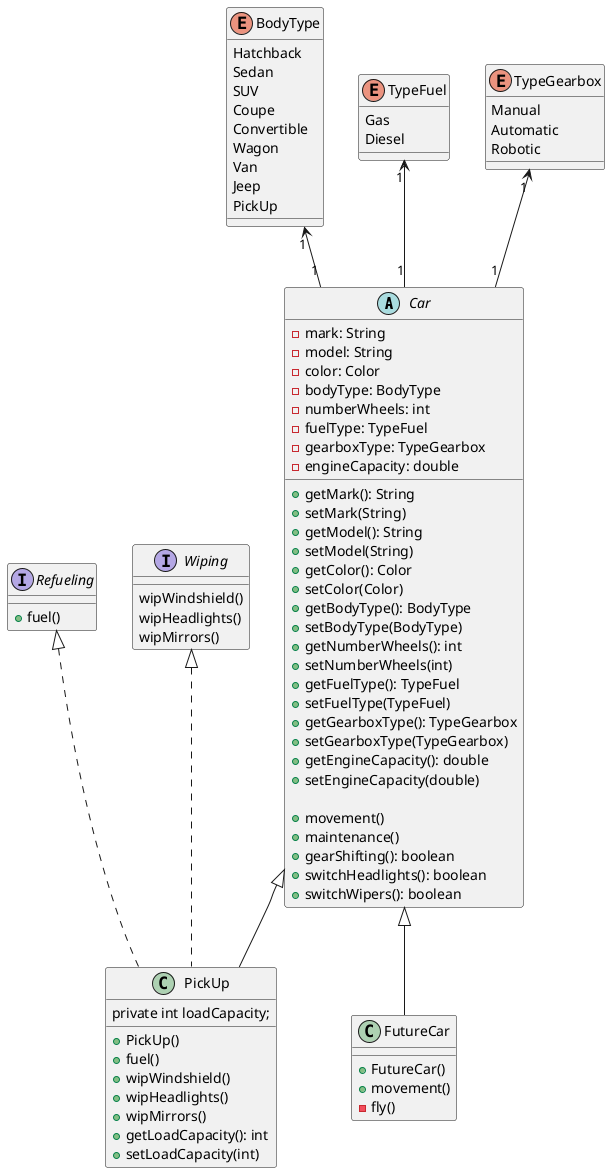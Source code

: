 @startuml

abstract class Car {
    - mark: String
    - model: String
    - color: Color
    - bodyType: BodyType
    - numberWheels: int
    - fuelType: TypeFuel
    - gearboxType: TypeGearbox
    - engineCapacity: double
    + getMark(): String
    + setMark(String)
    + getModel(): String
    + setModel(String)
    + getColor(): Color
    + setColor(Color)
    + getBodyType(): BodyType
    + setBodyType(BodyType)
    + getNumberWheels(): int
    + setNumberWheels(int)
    + getFuelType(): TypeFuel
    + setFuelType(TypeFuel)
    + getGearboxType(): TypeGearbox
    + setGearboxType(TypeGearbox)
    + getEngineCapacity(): double
    + setEngineCapacity(double)

    + movement()
    + maintenance()
    + gearShifting(): boolean
    + switchHeadlights(): boolean
    + switchWipers(): boolean
}

class PickUp extends Car implements Refueling, Wiping {
    private int loadCapacity;

    + PickUp()
    + fuel()
    + wipWindshield()
    + wipHeadlights()
    + wipMirrors()
    + getLoadCapacity(): int
    + setLoadCapacity(int)
}

class FutureCar extends Car {
    + FutureCar()
    + movement()
    - fly()
}

interface Refueling {
    + fuel()
}

interface Wiping {
    wipWindshield()
    wipHeadlights()
    wipMirrors()
}

enum BodyType{
    Hatchback
    Sedan
    SUV
    Coupe
    Convertible
    Wagon
    Van
    Jeep
    PickUp
}

enum TypeFuel{
    Gas
    Diesel
}

enum TypeGearbox{
    Manual
    Automatic
    Robotic
}

TypeFuel "1" <-- "1" Car
TypeGearbox "1" <-- "1" Car
BodyType "1" <-- "1" Car
@enduml